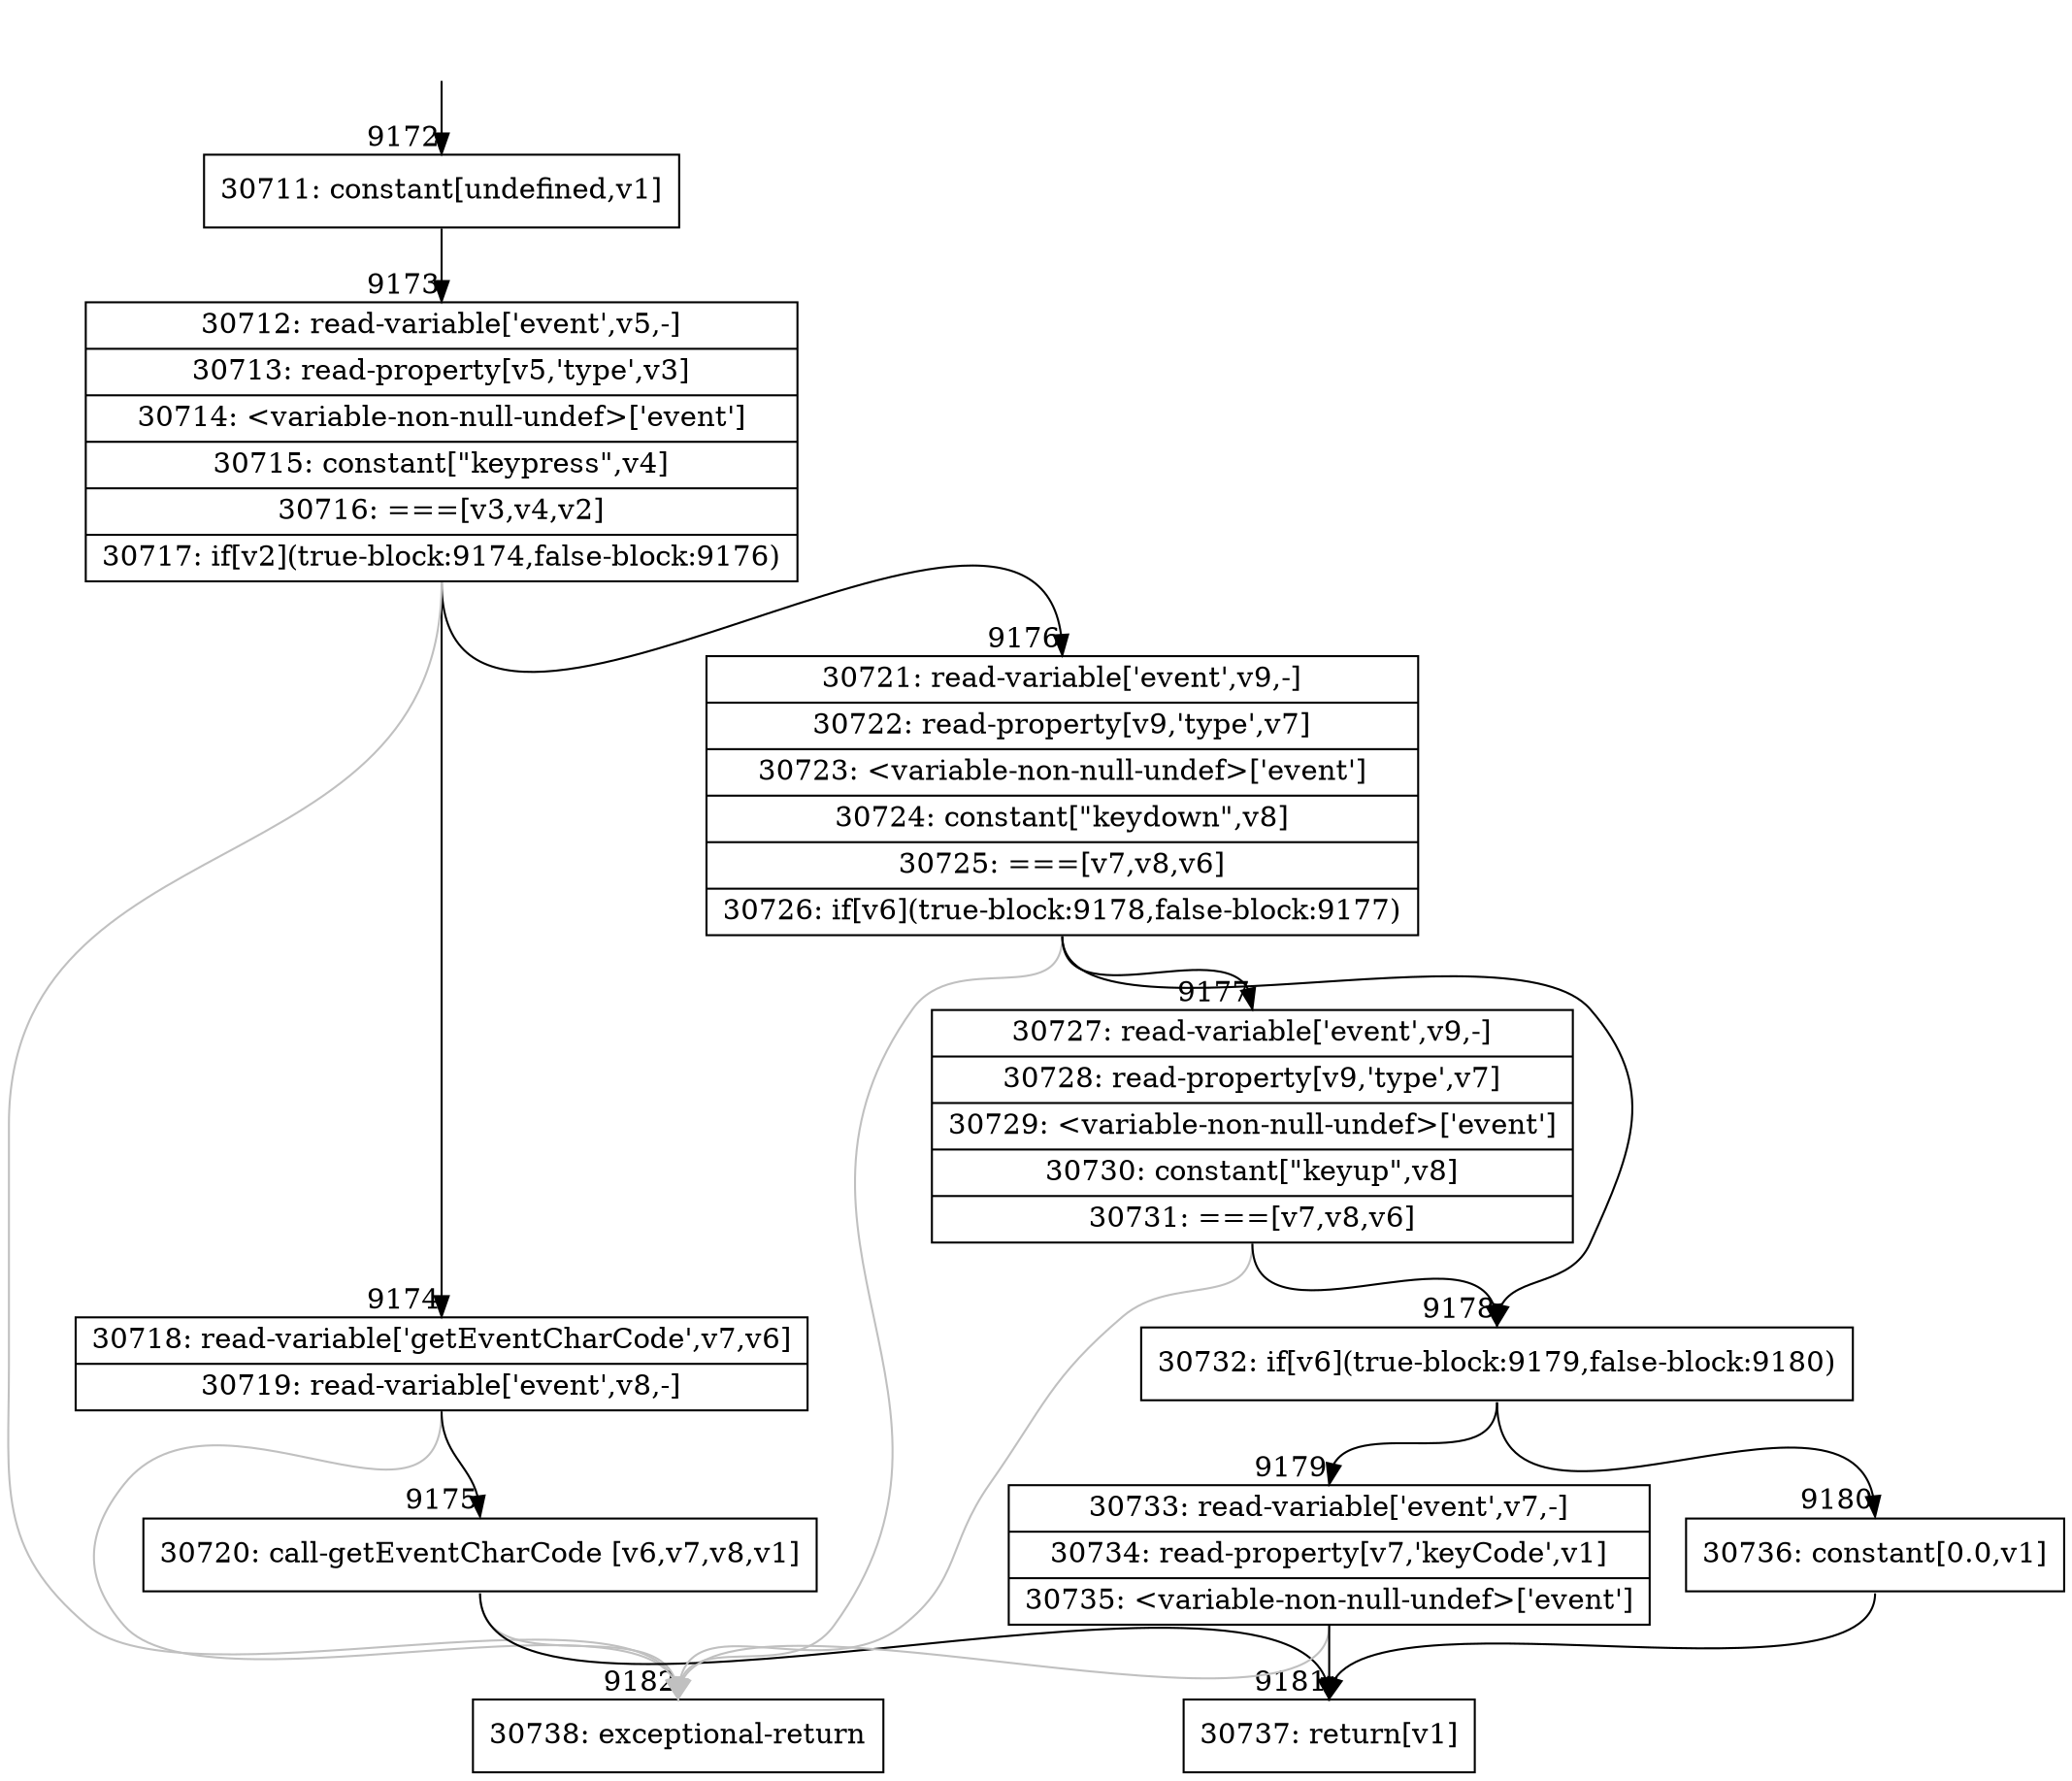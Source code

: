 digraph {
rankdir="TD"
BB_entry668[shape=none,label=""];
BB_entry668 -> BB9172 [tailport=s, headport=n, headlabel="    9172"]
BB9172 [shape=record label="{30711: constant[undefined,v1]}" ] 
BB9172 -> BB9173 [tailport=s, headport=n, headlabel="      9173"]
BB9173 [shape=record label="{30712: read-variable['event',v5,-]|30713: read-property[v5,'type',v3]|30714: \<variable-non-null-undef\>['event']|30715: constant[\"keypress\",v4]|30716: ===[v3,v4,v2]|30717: if[v2](true-block:9174,false-block:9176)}" ] 
BB9173 -> BB9174 [tailport=s, headport=n, headlabel="      9174"]
BB9173 -> BB9176 [tailport=s, headport=n, headlabel="      9176"]
BB9173 -> BB9182 [tailport=s, headport=n, color=gray, headlabel="      9182"]
BB9174 [shape=record label="{30718: read-variable['getEventCharCode',v7,v6]|30719: read-variable['event',v8,-]}" ] 
BB9174 -> BB9175 [tailport=s, headport=n, headlabel="      9175"]
BB9174 -> BB9182 [tailport=s, headport=n, color=gray]
BB9175 [shape=record label="{30720: call-getEventCharCode [v6,v7,v8,v1]}" ] 
BB9175 -> BB9181 [tailport=s, headport=n, headlabel="      9181"]
BB9175 -> BB9182 [tailport=s, headport=n, color=gray]
BB9176 [shape=record label="{30721: read-variable['event',v9,-]|30722: read-property[v9,'type',v7]|30723: \<variable-non-null-undef\>['event']|30724: constant[\"keydown\",v8]|30725: ===[v7,v8,v6]|30726: if[v6](true-block:9178,false-block:9177)}" ] 
BB9176 -> BB9178 [tailport=s, headport=n, headlabel="      9178"]
BB9176 -> BB9177 [tailport=s, headport=n, headlabel="      9177"]
BB9176 -> BB9182 [tailport=s, headport=n, color=gray]
BB9177 [shape=record label="{30727: read-variable['event',v9,-]|30728: read-property[v9,'type',v7]|30729: \<variable-non-null-undef\>['event']|30730: constant[\"keyup\",v8]|30731: ===[v7,v8,v6]}" ] 
BB9177 -> BB9178 [tailport=s, headport=n]
BB9177 -> BB9182 [tailport=s, headport=n, color=gray]
BB9178 [shape=record label="{30732: if[v6](true-block:9179,false-block:9180)}" ] 
BB9178 -> BB9179 [tailport=s, headport=n, headlabel="      9179"]
BB9178 -> BB9180 [tailport=s, headport=n, headlabel="      9180"]
BB9179 [shape=record label="{30733: read-variable['event',v7,-]|30734: read-property[v7,'keyCode',v1]|30735: \<variable-non-null-undef\>['event']}" ] 
BB9179 -> BB9181 [tailport=s, headport=n]
BB9179 -> BB9182 [tailport=s, headport=n, color=gray]
BB9180 [shape=record label="{30736: constant[0.0,v1]}" ] 
BB9180 -> BB9181 [tailport=s, headport=n]
BB9181 [shape=record label="{30737: return[v1]}" ] 
BB9182 [shape=record label="{30738: exceptional-return}" ] 
//#$~ 16241
}
